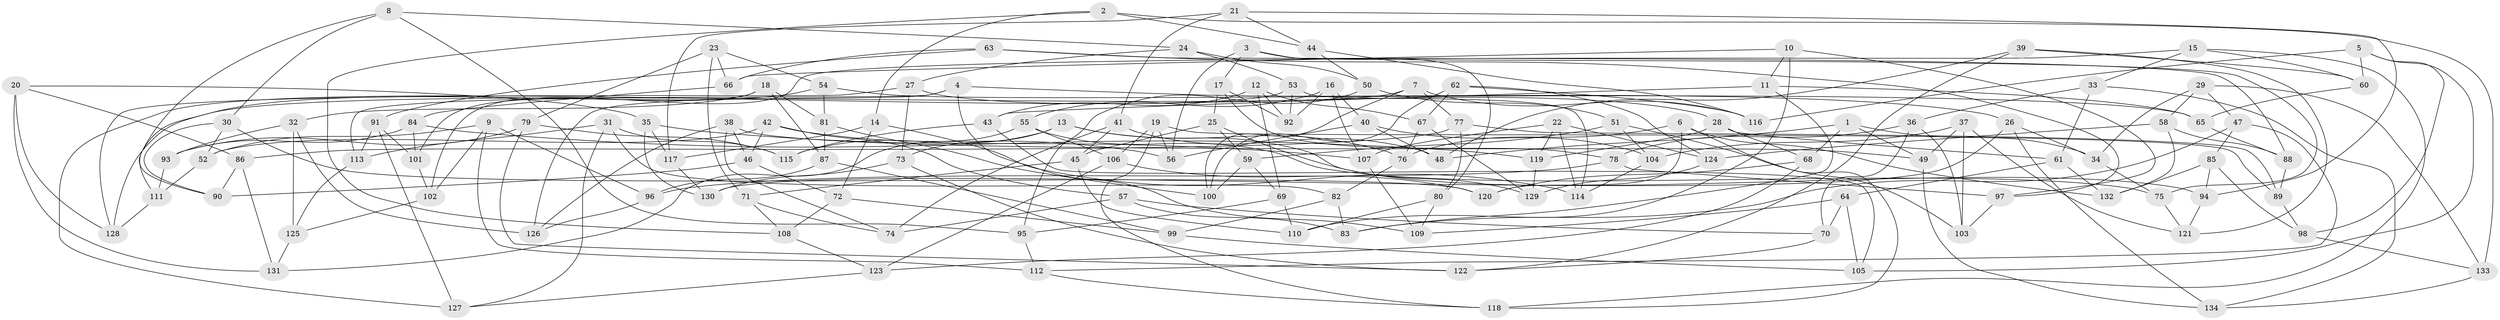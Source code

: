 // Generated by graph-tools (version 1.1) at 2025/26/03/09/25 03:26:57]
// undirected, 134 vertices, 268 edges
graph export_dot {
graph [start="1"]
  node [color=gray90,style=filled];
  1;
  2;
  3;
  4;
  5;
  6;
  7;
  8;
  9;
  10;
  11;
  12;
  13;
  14;
  15;
  16;
  17;
  18;
  19;
  20;
  21;
  22;
  23;
  24;
  25;
  26;
  27;
  28;
  29;
  30;
  31;
  32;
  33;
  34;
  35;
  36;
  37;
  38;
  39;
  40;
  41;
  42;
  43;
  44;
  45;
  46;
  47;
  48;
  49;
  50;
  51;
  52;
  53;
  54;
  55;
  56;
  57;
  58;
  59;
  60;
  61;
  62;
  63;
  64;
  65;
  66;
  67;
  68;
  69;
  70;
  71;
  72;
  73;
  74;
  75;
  76;
  77;
  78;
  79;
  80;
  81;
  82;
  83;
  84;
  85;
  86;
  87;
  88;
  89;
  90;
  91;
  92;
  93;
  94;
  95;
  96;
  97;
  98;
  99;
  100;
  101;
  102;
  103;
  104;
  105;
  106;
  107;
  108;
  109;
  110;
  111;
  112;
  113;
  114;
  115;
  116;
  117;
  118;
  119;
  120;
  121;
  122;
  123;
  124;
  125;
  126;
  127;
  128;
  129;
  130;
  131;
  132;
  133;
  134;
  1 -- 34;
  1 -- 68;
  1 -- 49;
  1 -- 48;
  2 -- 14;
  2 -- 108;
  2 -- 44;
  2 -- 133;
  3 -- 80;
  3 -- 56;
  3 -- 75;
  3 -- 17;
  4 -- 109;
  4 -- 126;
  4 -- 26;
  4 -- 113;
  5 -- 60;
  5 -- 116;
  5 -- 98;
  5 -- 105;
  6 -- 118;
  6 -- 120;
  6 -- 76;
  6 -- 132;
  7 -- 100;
  7 -- 116;
  7 -- 77;
  7 -- 128;
  8 -- 24;
  8 -- 30;
  8 -- 90;
  8 -- 95;
  9 -- 112;
  9 -- 52;
  9 -- 96;
  9 -- 102;
  10 -- 11;
  10 -- 97;
  10 -- 66;
  10 -- 110;
  11 -- 43;
  11 -- 83;
  11 -- 65;
  12 -- 43;
  12 -- 69;
  12 -- 67;
  12 -- 92;
  13 -- 115;
  13 -- 76;
  13 -- 94;
  13 -- 73;
  14 -- 72;
  14 -- 117;
  14 -- 114;
  15 -- 102;
  15 -- 33;
  15 -- 118;
  15 -- 60;
  16 -- 55;
  16 -- 92;
  16 -- 40;
  16 -- 107;
  17 -- 92;
  17 -- 78;
  17 -- 25;
  18 -- 81;
  18 -- 32;
  18 -- 87;
  18 -- 101;
  19 -- 118;
  19 -- 89;
  19 -- 106;
  19 -- 56;
  20 -- 35;
  20 -- 86;
  20 -- 128;
  20 -- 131;
  21 -- 41;
  21 -- 94;
  21 -- 117;
  21 -- 44;
  22 -- 124;
  22 -- 107;
  22 -- 119;
  22 -- 114;
  23 -- 79;
  23 -- 66;
  23 -- 54;
  23 -- 71;
  24 -- 50;
  24 -- 53;
  24 -- 27;
  25 -- 129;
  25 -- 59;
  25 -- 45;
  26 -- 34;
  26 -- 130;
  26 -- 134;
  27 -- 73;
  27 -- 28;
  27 -- 128;
  28 -- 68;
  28 -- 61;
  28 -- 119;
  29 -- 133;
  29 -- 58;
  29 -- 34;
  29 -- 47;
  30 -- 120;
  30 -- 90;
  30 -- 52;
  31 -- 82;
  31 -- 115;
  31 -- 113;
  31 -- 127;
  32 -- 93;
  32 -- 125;
  32 -- 126;
  33 -- 134;
  33 -- 36;
  33 -- 61;
  34 -- 75;
  35 -- 130;
  35 -- 107;
  35 -- 117;
  36 -- 78;
  36 -- 103;
  36 -- 70;
  37 -- 103;
  37 -- 49;
  37 -- 104;
  37 -- 121;
  38 -- 46;
  38 -- 126;
  38 -- 49;
  38 -- 74;
  39 -- 121;
  39 -- 60;
  39 -- 48;
  39 -- 122;
  40 -- 104;
  40 -- 48;
  40 -- 56;
  41 -- 48;
  41 -- 74;
  41 -- 45;
  42 -- 52;
  42 -- 46;
  42 -- 57;
  42 -- 56;
  43 -- 115;
  43 -- 105;
  44 -- 116;
  44 -- 50;
  45 -- 110;
  45 -- 71;
  46 -- 72;
  46 -- 90;
  47 -- 83;
  47 -- 112;
  47 -- 85;
  49 -- 134;
  50 -- 95;
  50 -- 51;
  51 -- 59;
  51 -- 104;
  51 -- 103;
  52 -- 111;
  53 -- 127;
  53 -- 114;
  53 -- 92;
  54 -- 81;
  54 -- 65;
  54 -- 111;
  55 -- 106;
  55 -- 75;
  55 -- 131;
  57 -- 70;
  57 -- 74;
  57 -- 83;
  58 -- 124;
  58 -- 88;
  58 -- 132;
  59 -- 100;
  59 -- 69;
  60 -- 65;
  61 -- 132;
  61 -- 64;
  62 -- 100;
  62 -- 124;
  62 -- 67;
  62 -- 116;
  63 -- 66;
  63 -- 97;
  63 -- 91;
  63 -- 88;
  64 -- 105;
  64 -- 109;
  64 -- 70;
  65 -- 88;
  66 -- 84;
  67 -- 129;
  67 -- 76;
  68 -- 123;
  68 -- 120;
  69 -- 110;
  69 -- 95;
  70 -- 122;
  71 -- 108;
  71 -- 74;
  72 -- 108;
  72 -- 99;
  73 -- 122;
  73 -- 130;
  75 -- 121;
  76 -- 82;
  77 -- 86;
  77 -- 89;
  77 -- 80;
  78 -- 97;
  78 -- 96;
  79 -- 93;
  79 -- 115;
  79 -- 122;
  80 -- 109;
  80 -- 110;
  81 -- 87;
  81 -- 100;
  82 -- 99;
  82 -- 83;
  84 -- 119;
  84 -- 101;
  84 -- 93;
  85 -- 98;
  85 -- 132;
  85 -- 94;
  86 -- 131;
  86 -- 90;
  87 -- 96;
  87 -- 99;
  88 -- 89;
  89 -- 98;
  91 -- 127;
  91 -- 101;
  91 -- 113;
  93 -- 111;
  94 -- 121;
  95 -- 112;
  96 -- 126;
  97 -- 103;
  98 -- 133;
  99 -- 105;
  101 -- 102;
  102 -- 125;
  104 -- 114;
  106 -- 123;
  106 -- 120;
  107 -- 109;
  108 -- 123;
  111 -- 128;
  112 -- 118;
  113 -- 125;
  117 -- 130;
  119 -- 129;
  123 -- 127;
  124 -- 129;
  125 -- 131;
  133 -- 134;
}
